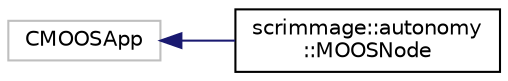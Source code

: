 digraph "Graphical Class Hierarchy"
{
 // LATEX_PDF_SIZE
  edge [fontname="Helvetica",fontsize="10",labelfontname="Helvetica",labelfontsize="10"];
  node [fontname="Helvetica",fontsize="10",shape=record];
  rankdir="LR";
  Node241 [label="CMOOSApp",height=0.2,width=0.4,color="grey75", fillcolor="white", style="filled",tooltip=" "];
  Node241 -> Node0 [dir="back",color="midnightblue",fontsize="10",style="solid",fontname="Helvetica"];
  Node0 [label="scrimmage::autonomy\l::MOOSNode",height=0.2,width=0.4,color="black", fillcolor="white", style="filled",URL="$classscrimmage_1_1autonomy_1_1MOOSNode.html",tooltip=" "];
}
